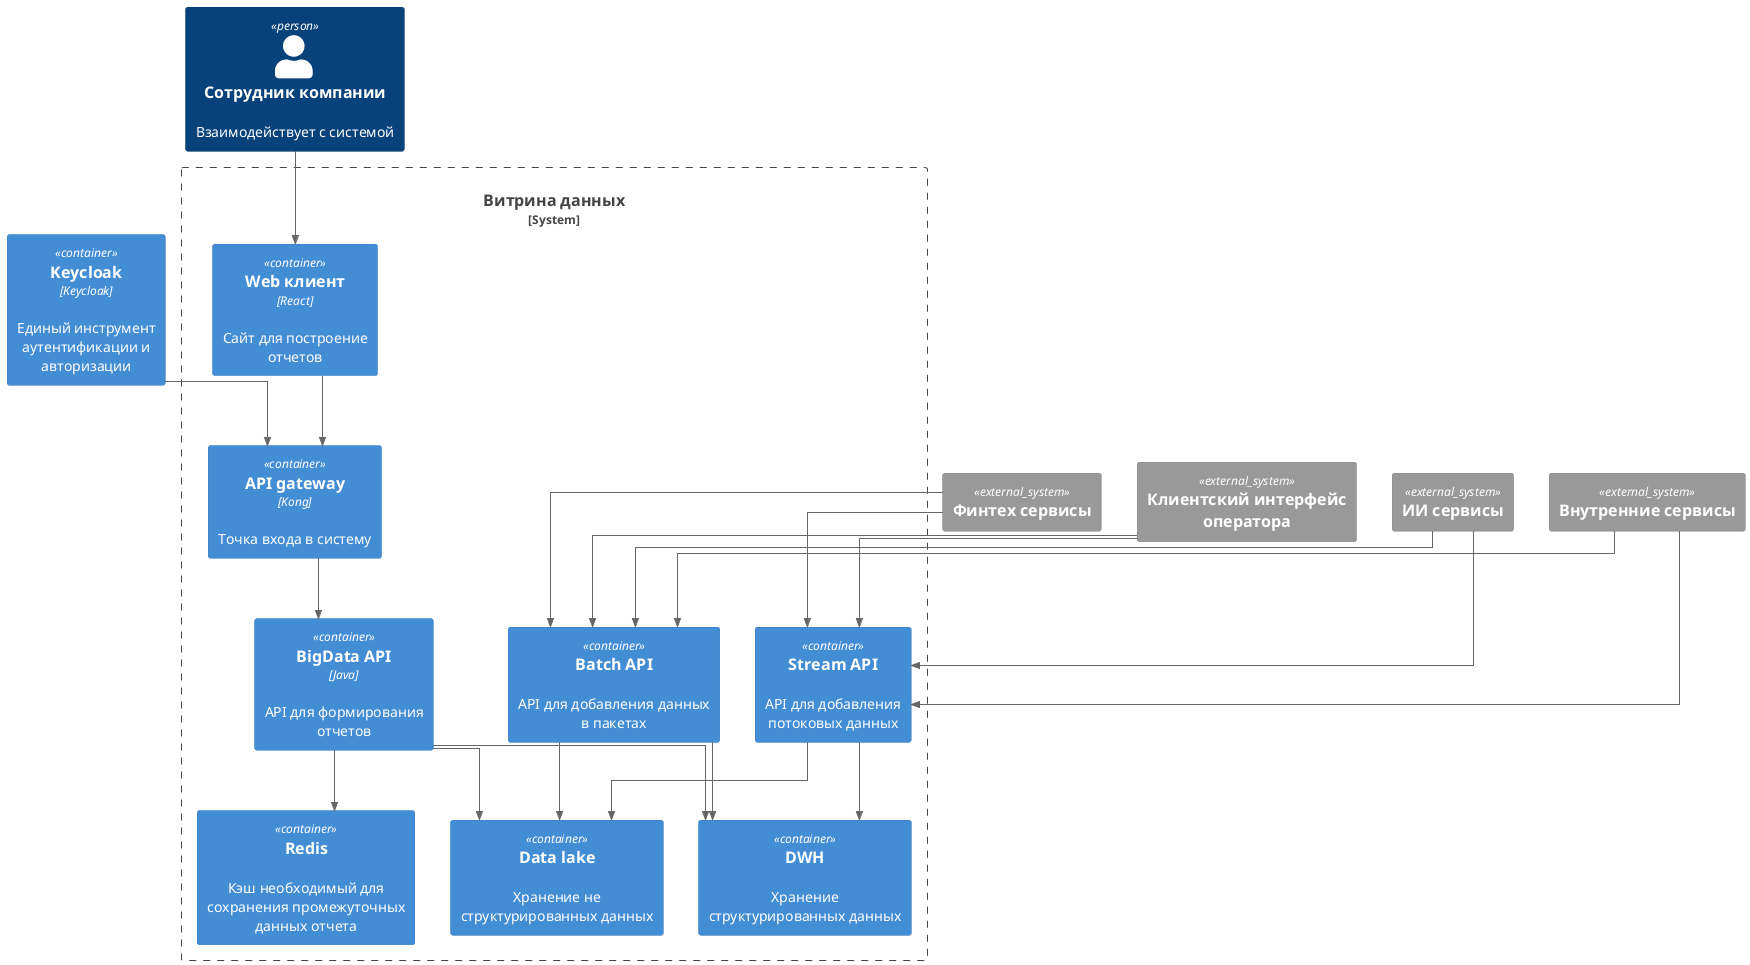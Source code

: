 @startuml
!include <C4/C4_Container>
skinparam Linetype ortho

System_Boundary(data_mart, "Витрина данных"){
    Container(front, "Web клиент", "React", "Сайт для построение отчетов")
    Container(gateway, "API gateway", "Kong", "Точка входа в систему")
    Container(dwh, "DWH", "", "Хранение структурированных данных")
    Container(data_lake, "Data lake", "", "Хранение не структурированных данных")
    Container(batch_mode, "Batch API", "", "API для добавления данных в пакетах")
    Container(stream_mode, "Stream API", "", "API для добавления потоковых данных")
    Container(redis, "Redis", "", "Кэш необходимый для сохранения промежуточных данных отчета")
    Container(backend, "BigData API", "Java", "API для формирования отчетов")
}


Container(keycloak, "Keycloak", "Keycloak","Единый инструмент аутентификации и авторизации")


System_Ext(ai_service,"ИИ сервисы")
System_Ext(inner_service,"Внутренние сервисы")
System_Ext(fin_service,"Финтех сервисы")
System_Ext(client_operator, "Клиентский интерфейс оператора")

Person(person, "Сотрудник компании", "Взаимодействует с системой")

Rel(front, gateway, "")
Rel(gateway, backend, "")
Rel(backend, dwh, "")
Rel(backend, data_lake, "")
Rel(backend, redis, "")
Rel(batch_mode, dwh, "")
Rel(batch_mode, data_lake, "")
Rel(stream_mode, dwh, "")
Rel(stream_mode, data_lake, "")
Rel(keycloak, gateway, "")

Rel(ai_service, batch_mode, "")
Rel(inner_service, batch_mode, "")
Rel(fin_service, batch_mode, "")
Rel(client_operator, batch_mode, "")
Rel(ai_service, stream_mode, "")
Rel(inner_service, stream_mode, "")
Rel(fin_service, stream_mode, "")
Rel(client_operator, stream_mode, "")

Rel(person, front, "")
@enduml